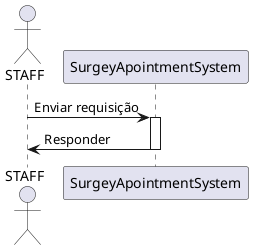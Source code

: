 ﻿@startuml
actor STAFF
participant SurgeyApointmentSystem

STAFF -> SurgeyApointmentSystem: Enviar requisição
activate SurgeyApointmentSystem

SurgeyApointmentSystem -> STAFF: Responder
deactivate SurgeyApointmentSystem

@enduml
